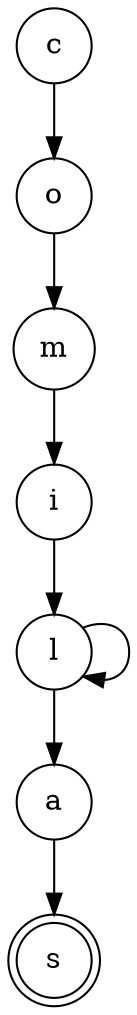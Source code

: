 digraph {   
    node [shape = doublecircle, color = black] s ;
    node [shape = circle];
    node [color= black];
    c -> o -> m -> i -> l -> l -> a -> s;	
}